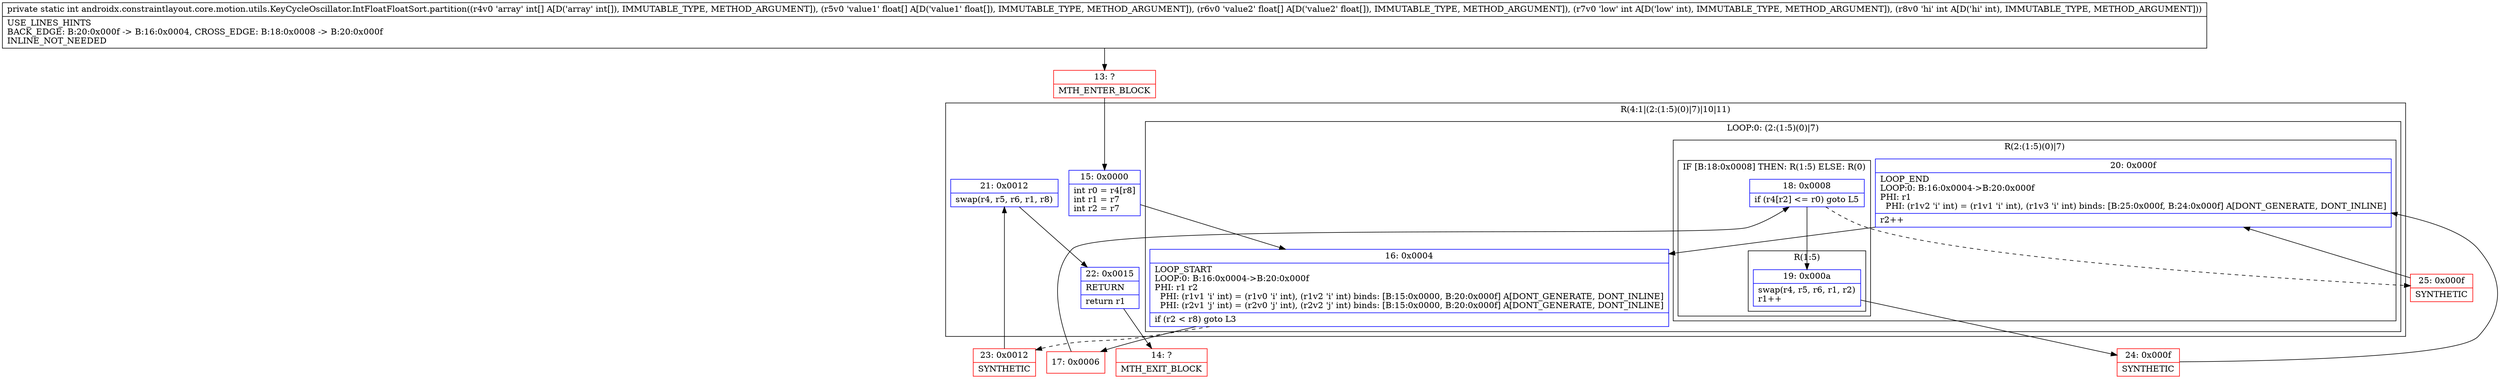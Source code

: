 digraph "CFG forandroidx.constraintlayout.core.motion.utils.KeyCycleOscillator.IntFloatFloatSort.partition([I[F[FII)I" {
subgraph cluster_Region_702996176 {
label = "R(4:1|(2:(1:5)(0)|7)|10|11)";
node [shape=record,color=blue];
Node_15 [shape=record,label="{15\:\ 0x0000|int r0 = r4[r8]\lint r1 = r7\lint r2 = r7\l}"];
subgraph cluster_LoopRegion_751337764 {
label = "LOOP:0: (2:(1:5)(0)|7)";
node [shape=record,color=blue];
Node_16 [shape=record,label="{16\:\ 0x0004|LOOP_START\lLOOP:0: B:16:0x0004\-\>B:20:0x000f\lPHI: r1 r2 \l  PHI: (r1v1 'i' int) = (r1v0 'i' int), (r1v2 'i' int) binds: [B:15:0x0000, B:20:0x000f] A[DONT_GENERATE, DONT_INLINE]\l  PHI: (r2v1 'j' int) = (r2v0 'j' int), (r2v2 'j' int) binds: [B:15:0x0000, B:20:0x000f] A[DONT_GENERATE, DONT_INLINE]\l|if (r2 \< r8) goto L3\l}"];
subgraph cluster_Region_860346931 {
label = "R(2:(1:5)(0)|7)";
node [shape=record,color=blue];
subgraph cluster_IfRegion_94747845 {
label = "IF [B:18:0x0008] THEN: R(1:5) ELSE: R(0)";
node [shape=record,color=blue];
Node_18 [shape=record,label="{18\:\ 0x0008|if (r4[r2] \<= r0) goto L5\l}"];
subgraph cluster_Region_586948103 {
label = "R(1:5)";
node [shape=record,color=blue];
Node_19 [shape=record,label="{19\:\ 0x000a|swap(r4, r5, r6, r1, r2)\lr1++\l}"];
}
subgraph cluster_Region_306426563 {
label = "R(0)";
node [shape=record,color=blue];
}
}
Node_20 [shape=record,label="{20\:\ 0x000f|LOOP_END\lLOOP:0: B:16:0x0004\-\>B:20:0x000f\lPHI: r1 \l  PHI: (r1v2 'i' int) = (r1v1 'i' int), (r1v3 'i' int) binds: [B:25:0x000f, B:24:0x000f] A[DONT_GENERATE, DONT_INLINE]\l|r2++\l}"];
}
}
Node_21 [shape=record,label="{21\:\ 0x0012|swap(r4, r5, r6, r1, r8)\l}"];
Node_22 [shape=record,label="{22\:\ 0x0015|RETURN\l|return r1\l}"];
}
Node_13 [shape=record,color=red,label="{13\:\ ?|MTH_ENTER_BLOCK\l}"];
Node_17 [shape=record,color=red,label="{17\:\ 0x0006}"];
Node_24 [shape=record,color=red,label="{24\:\ 0x000f|SYNTHETIC\l}"];
Node_25 [shape=record,color=red,label="{25\:\ 0x000f|SYNTHETIC\l}"];
Node_23 [shape=record,color=red,label="{23\:\ 0x0012|SYNTHETIC\l}"];
Node_14 [shape=record,color=red,label="{14\:\ ?|MTH_EXIT_BLOCK\l}"];
MethodNode[shape=record,label="{private static int androidx.constraintlayout.core.motion.utils.KeyCycleOscillator.IntFloatFloatSort.partition((r4v0 'array' int[] A[D('array' int[]), IMMUTABLE_TYPE, METHOD_ARGUMENT]), (r5v0 'value1' float[] A[D('value1' float[]), IMMUTABLE_TYPE, METHOD_ARGUMENT]), (r6v0 'value2' float[] A[D('value2' float[]), IMMUTABLE_TYPE, METHOD_ARGUMENT]), (r7v0 'low' int A[D('low' int), IMMUTABLE_TYPE, METHOD_ARGUMENT]), (r8v0 'hi' int A[D('hi' int), IMMUTABLE_TYPE, METHOD_ARGUMENT]))  | USE_LINES_HINTS\lBACK_EDGE: B:20:0x000f \-\> B:16:0x0004, CROSS_EDGE: B:18:0x0008 \-\> B:20:0x000f\lINLINE_NOT_NEEDED\l}"];
MethodNode -> Node_13;Node_15 -> Node_16;
Node_16 -> Node_17;
Node_16 -> Node_23[style=dashed];
Node_18 -> Node_19;
Node_18 -> Node_25[style=dashed];
Node_19 -> Node_24;
Node_20 -> Node_16;
Node_21 -> Node_22;
Node_22 -> Node_14;
Node_13 -> Node_15;
Node_17 -> Node_18;
Node_24 -> Node_20;
Node_25 -> Node_20;
Node_23 -> Node_21;
}

